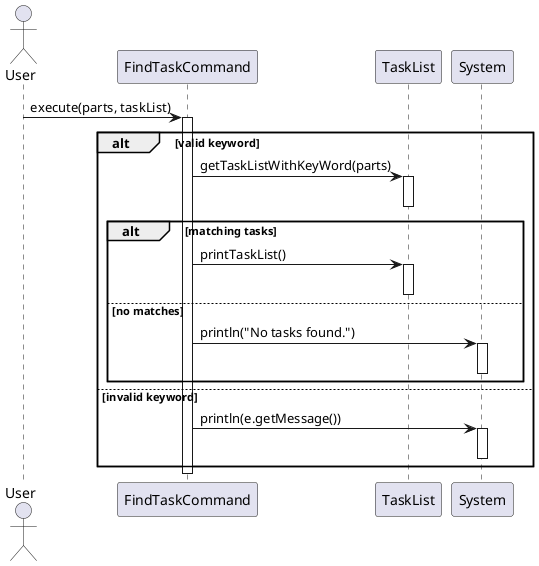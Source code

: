 @startuml
'https://plantuml.com/sequence-diagram

actor User

participant "FindTaskCommand" as FindCmd
participant "TaskList" as TaskList
participant "System" as Console

User -> FindCmd : execute(parts, taskList)
activate FindCmd

alt valid keyword
    FindCmd -> TaskList : getTaskListWithKeyWord(parts)
    activate TaskList
    deactivate TaskList

    alt matching tasks
        FindCmd -> TaskList : printTaskList()
        activate TaskList
        deactivate TaskList
    else no matches
        FindCmd -> Console : println("No tasks found.")
        activate Console
        deactivate Console
    end
else invalid keyword
    FindCmd -> Console : println(e.getMessage())
    activate Console
    deactivate Console
end

deactivate FindCmd
@enduml